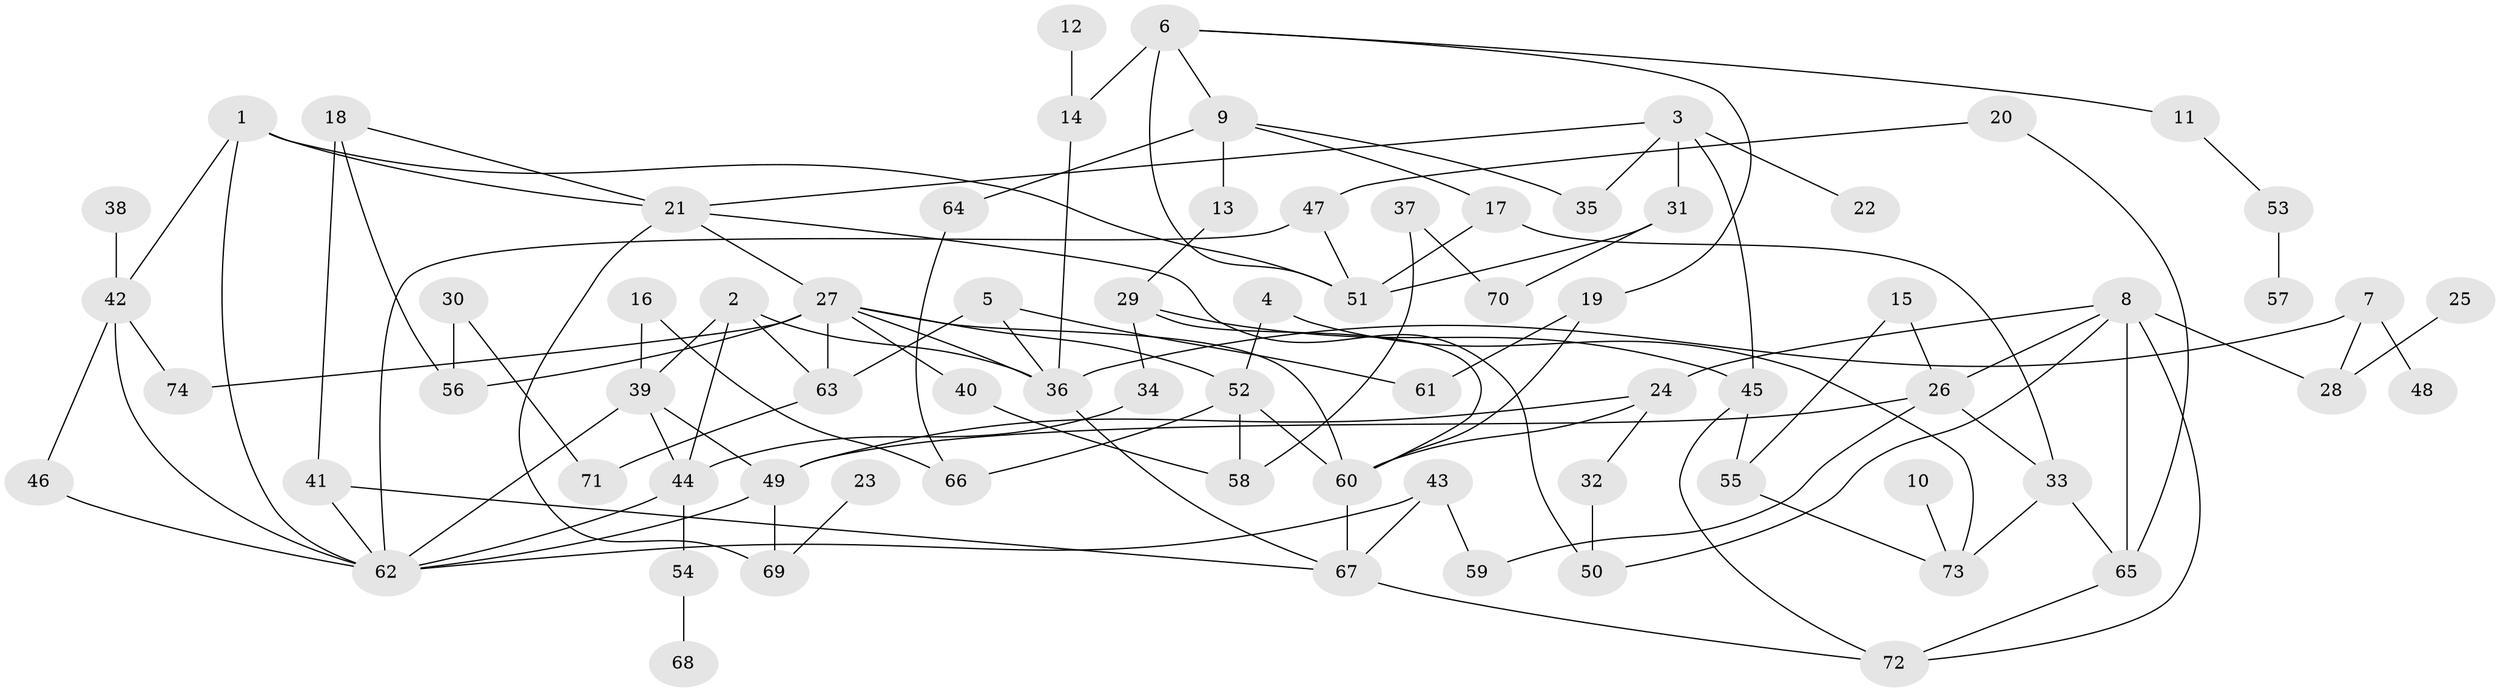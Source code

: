 // original degree distribution, {7: 0.027210884353741496, 8: 0.006802721088435374, 4: 0.1360544217687075, 6: 0.034013605442176874, 5: 0.027210884353741496, 3: 0.23809523809523808, 2: 0.2789115646258503, 1: 0.25170068027210885}
// Generated by graph-tools (version 1.1) at 2025/01/03/09/25 03:01:03]
// undirected, 74 vertices, 119 edges
graph export_dot {
graph [start="1"]
  node [color=gray90,style=filled];
  1;
  2;
  3;
  4;
  5;
  6;
  7;
  8;
  9;
  10;
  11;
  12;
  13;
  14;
  15;
  16;
  17;
  18;
  19;
  20;
  21;
  22;
  23;
  24;
  25;
  26;
  27;
  28;
  29;
  30;
  31;
  32;
  33;
  34;
  35;
  36;
  37;
  38;
  39;
  40;
  41;
  42;
  43;
  44;
  45;
  46;
  47;
  48;
  49;
  50;
  51;
  52;
  53;
  54;
  55;
  56;
  57;
  58;
  59;
  60;
  61;
  62;
  63;
  64;
  65;
  66;
  67;
  68;
  69;
  70;
  71;
  72;
  73;
  74;
  1 -- 21 [weight=1.0];
  1 -- 42 [weight=1.0];
  1 -- 51 [weight=1.0];
  1 -- 62 [weight=1.0];
  2 -- 36 [weight=1.0];
  2 -- 39 [weight=1.0];
  2 -- 44 [weight=1.0];
  2 -- 63 [weight=1.0];
  3 -- 21 [weight=1.0];
  3 -- 22 [weight=1.0];
  3 -- 31 [weight=1.0];
  3 -- 35 [weight=1.0];
  3 -- 45 [weight=1.0];
  4 -- 52 [weight=1.0];
  4 -- 73 [weight=1.0];
  5 -- 36 [weight=1.0];
  5 -- 61 [weight=1.0];
  5 -- 63 [weight=1.0];
  6 -- 9 [weight=1.0];
  6 -- 11 [weight=1.0];
  6 -- 14 [weight=1.0];
  6 -- 19 [weight=1.0];
  6 -- 51 [weight=2.0];
  7 -- 28 [weight=1.0];
  7 -- 36 [weight=1.0];
  7 -- 48 [weight=1.0];
  8 -- 24 [weight=1.0];
  8 -- 26 [weight=1.0];
  8 -- 28 [weight=1.0];
  8 -- 50 [weight=1.0];
  8 -- 65 [weight=2.0];
  8 -- 72 [weight=1.0];
  9 -- 13 [weight=1.0];
  9 -- 17 [weight=1.0];
  9 -- 35 [weight=1.0];
  9 -- 64 [weight=1.0];
  10 -- 73 [weight=1.0];
  11 -- 53 [weight=1.0];
  12 -- 14 [weight=1.0];
  13 -- 29 [weight=1.0];
  14 -- 36 [weight=1.0];
  15 -- 26 [weight=1.0];
  15 -- 55 [weight=1.0];
  16 -- 39 [weight=1.0];
  16 -- 66 [weight=1.0];
  17 -- 33 [weight=1.0];
  17 -- 51 [weight=1.0];
  18 -- 21 [weight=1.0];
  18 -- 41 [weight=1.0];
  18 -- 56 [weight=1.0];
  19 -- 60 [weight=1.0];
  19 -- 61 [weight=1.0];
  20 -- 47 [weight=1.0];
  20 -- 65 [weight=1.0];
  21 -- 27 [weight=1.0];
  21 -- 50 [weight=1.0];
  21 -- 69 [weight=1.0];
  23 -- 69 [weight=1.0];
  24 -- 32 [weight=1.0];
  24 -- 49 [weight=1.0];
  24 -- 60 [weight=1.0];
  25 -- 28 [weight=1.0];
  26 -- 33 [weight=1.0];
  26 -- 49 [weight=1.0];
  26 -- 59 [weight=1.0];
  27 -- 36 [weight=1.0];
  27 -- 40 [weight=1.0];
  27 -- 52 [weight=1.0];
  27 -- 56 [weight=1.0];
  27 -- 60 [weight=1.0];
  27 -- 63 [weight=1.0];
  27 -- 74 [weight=1.0];
  29 -- 34 [weight=1.0];
  29 -- 45 [weight=1.0];
  29 -- 60 [weight=1.0];
  30 -- 56 [weight=1.0];
  30 -- 71 [weight=1.0];
  31 -- 51 [weight=1.0];
  31 -- 70 [weight=1.0];
  32 -- 50 [weight=1.0];
  33 -- 65 [weight=1.0];
  33 -- 73 [weight=1.0];
  34 -- 44 [weight=1.0];
  36 -- 67 [weight=1.0];
  37 -- 58 [weight=1.0];
  37 -- 70 [weight=1.0];
  38 -- 42 [weight=1.0];
  39 -- 44 [weight=1.0];
  39 -- 49 [weight=1.0];
  39 -- 62 [weight=1.0];
  40 -- 58 [weight=1.0];
  41 -- 62 [weight=1.0];
  41 -- 67 [weight=1.0];
  42 -- 46 [weight=1.0];
  42 -- 62 [weight=1.0];
  42 -- 74 [weight=1.0];
  43 -- 59 [weight=1.0];
  43 -- 62 [weight=1.0];
  43 -- 67 [weight=1.0];
  44 -- 54 [weight=1.0];
  44 -- 62 [weight=1.0];
  45 -- 55 [weight=1.0];
  45 -- 72 [weight=1.0];
  46 -- 62 [weight=1.0];
  47 -- 51 [weight=1.0];
  47 -- 62 [weight=1.0];
  49 -- 62 [weight=1.0];
  49 -- 69 [weight=1.0];
  52 -- 58 [weight=1.0];
  52 -- 60 [weight=1.0];
  52 -- 66 [weight=1.0];
  53 -- 57 [weight=1.0];
  54 -- 68 [weight=1.0];
  55 -- 73 [weight=1.0];
  60 -- 67 [weight=1.0];
  63 -- 71 [weight=1.0];
  64 -- 66 [weight=1.0];
  65 -- 72 [weight=1.0];
  67 -- 72 [weight=1.0];
}
